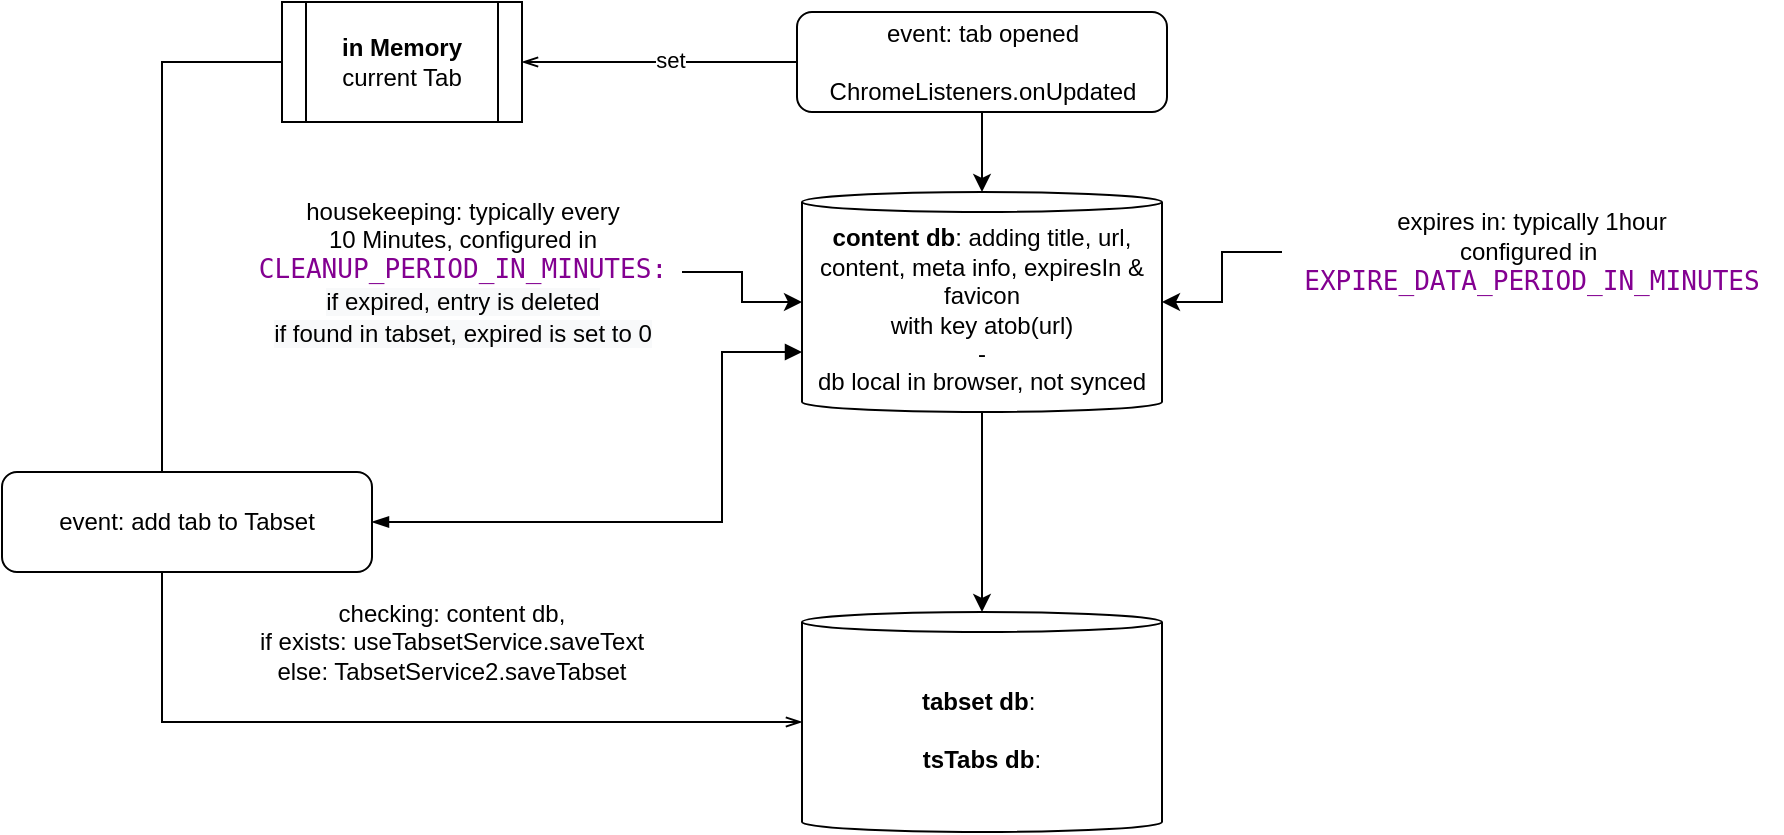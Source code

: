 <mxfile version="20.5.3" type="embed"><diagram name="Seite-1" id="Afa9OzGU9VT6Kw_RbNjM"><mxGraphModel dx="1579" dy="385" grid="1" gridSize="10" guides="1" tooltips="1" connect="1" arrows="1" fold="1" page="1" pageScale="1" pageWidth="827" pageHeight="1169" math="0" shadow="0"><root><mxCell id="0"/><mxCell id="1" parent="0"/><mxCell id="16" style="edgeStyle=orthogonalEdgeStyle;rounded=0;orthogonalLoop=1;jettySize=auto;html=1;exitX=0;exitY=0.5;exitDx=0;exitDy=0;entryX=1;entryY=0.5;entryDx=0;entryDy=0;strokeColor=default;endArrow=openThin;endFill=0;" edge="1" parent="1" source="21zig455Lk8CdIAZ-2xM-1" target="15"><mxGeometry relative="1" as="geometry"/></mxCell><mxCell id="17" value="set" style="edgeLabel;html=1;align=center;verticalAlign=middle;resizable=0;points=[];" vertex="1" connectable="0" parent="16"><mxGeometry x="-0.069" y="-1" relative="1" as="geometry"><mxPoint as="offset"/></mxGeometry></mxCell><mxCell id="21zig455Lk8CdIAZ-2xM-1" value="event: tab opened&lt;br&gt;&lt;br&gt;ChromeListeners.onUpdated" style="rounded=1;whiteSpace=wrap;html=1;" parent="1" vertex="1"><mxGeometry x="247.5" y="200" width="185" height="50" as="geometry"/></mxCell><mxCell id="11" style="edgeStyle=orthogonalEdgeStyle;rounded=0;orthogonalLoop=1;jettySize=auto;html=1;entryX=0.5;entryY=0;entryDx=0;entryDy=0;entryPerimeter=0;" edge="1" parent="1" source="3" target="10"><mxGeometry relative="1" as="geometry"/></mxCell><mxCell id="3" value="&lt;b&gt;content db&lt;/b&gt;: adding title, url, content, meta info, expiresIn &amp;amp; favicon&lt;br&gt;with key atob(url)&lt;br&gt;-&lt;br&gt;db local in browser, not synced&lt;br&gt;" style="shape=cylinder3;whiteSpace=wrap;html=1;boundedLbl=1;backgroundOutline=1;size=5;" parent="1" vertex="1"><mxGeometry x="250" y="290" width="180" height="110" as="geometry"/></mxCell><mxCell id="4" value="" style="endArrow=classic;html=1;rounded=0;entryX=0.5;entryY=0;entryDx=0;entryDy=0;entryPerimeter=0;" parent="1" source="21zig455Lk8CdIAZ-2xM-1" target="3" edge="1"><mxGeometry width="50" height="50" relative="1" as="geometry"><mxPoint x="250" y="360" as="sourcePoint"/><mxPoint x="300" y="310" as="targetPoint"/></mxGeometry></mxCell><mxCell id="6" style="edgeStyle=orthogonalEdgeStyle;rounded=0;orthogonalLoop=1;jettySize=auto;html=1;exitX=0;exitY=0.5;exitDx=0;exitDy=0;entryX=1;entryY=0.5;entryDx=0;entryDy=0;entryPerimeter=0;" parent="1" source="5" target="3" edge="1"><mxGeometry relative="1" as="geometry"/></mxCell><mxCell id="5" value="expires in: typically 1hour&lt;br&gt;configured in&amp;nbsp;&lt;br&gt;&lt;div style=&quot;background-color: rgb(255, 255, 255); color: rgb(8, 8, 8); font-family: &amp;quot;JetBrains Mono&amp;quot;, monospace; font-size: 9.8pt;&quot;&gt;&lt;span style=&quot;color:#830091;&quot;&gt;EXPIRE_DATA_PERIOD_IN_MINUTES&lt;/span&gt;&lt;/div&gt;" style="text;html=1;strokeColor=none;fillColor=none;align=center;verticalAlign=middle;whiteSpace=wrap;rounded=0;" parent="1" vertex="1"><mxGeometry x="490" y="280" width="250" height="80" as="geometry"/></mxCell><mxCell id="8" style="edgeStyle=orthogonalEdgeStyle;rounded=0;orthogonalLoop=1;jettySize=auto;html=1;exitX=1;exitY=0.5;exitDx=0;exitDy=0;" edge="1" parent="1" source="7" target="3"><mxGeometry relative="1" as="geometry"/></mxCell><mxCell id="7" value="housekeeping: typically every&lt;br&gt;10 Minutes, configured in&lt;br&gt;&lt;div style=&quot;background-color: rgb(255, 255, 255); color: rgb(8, 8, 8); font-family: &amp;quot;JetBrains Mono&amp;quot;, monospace; font-size: 9.8pt;&quot;&gt;&lt;span style=&quot;color:#830091;&quot;&gt;CLEANUP_PERIOD_IN_MINUTES:&lt;br&gt;&lt;/span&gt;&lt;span style=&quot;color: rgb(0, 0, 0); font-family: Helvetica; font-size: 12px; background-color: rgb(248, 249, 250);&quot;&gt;if expired, entry is deleted&lt;/span&gt;&lt;span style=&quot;color:#830091;&quot;&gt;&lt;br&gt;&lt;/span&gt;&lt;/div&gt;&lt;div style=&quot;background-color: rgb(255, 255, 255); color: rgb(8, 8, 8); font-family: &amp;quot;JetBrains Mono&amp;quot;, monospace; font-size: 9.8pt;&quot;&gt;&lt;span style=&quot;color: rgb(0, 0, 0); font-family: Helvetica; font-size: 12px; background-color: rgb(248, 249, 250);&quot;&gt;if found in tabset, expired is set to 0&lt;/span&gt;&lt;/div&gt;" style="text;html=1;strokeColor=none;fillColor=none;align=center;verticalAlign=middle;whiteSpace=wrap;rounded=0;" parent="1" vertex="1"><mxGeometry x="-29" y="290" width="219" height="80" as="geometry"/></mxCell><mxCell id="13" style="edgeStyle=orthogonalEdgeStyle;orthogonalLoop=1;jettySize=auto;html=1;exitX=1;exitY=0.5;exitDx=0;exitDy=0;strokeColor=default;rounded=0;endArrow=block;endFill=1;entryX=0;entryY=0;entryDx=0;entryDy=80;entryPerimeter=0;startArrow=blockThin;startFill=1;" edge="1" parent="1" source="9" target="3"><mxGeometry relative="1" as="geometry"><mxPoint x="340.5" y="480" as="targetPoint"/><Array as="points"><mxPoint x="210" y="455"/><mxPoint x="210" y="370"/></Array></mxGeometry></mxCell><mxCell id="10" value="&lt;b&gt;tabset db&lt;/b&gt;:&amp;nbsp;&lt;br&gt;&lt;br&gt;&lt;b&gt;tsTabs db&lt;/b&gt;:" style="shape=cylinder3;whiteSpace=wrap;html=1;boundedLbl=1;backgroundOutline=1;size=5;" vertex="1" parent="1"><mxGeometry x="250" y="500" width="180" height="110" as="geometry"/></mxCell><mxCell id="18" style="edgeStyle=orthogonalEdgeStyle;rounded=0;orthogonalLoop=1;jettySize=auto;html=1;exitX=0;exitY=0.5;exitDx=0;exitDy=0;entryX=0;entryY=0.5;entryDx=0;entryDy=0;entryPerimeter=0;strokeColor=default;endArrow=openThin;endFill=0;" edge="1" parent="1" source="15" target="10"><mxGeometry relative="1" as="geometry"><Array as="points"><mxPoint x="-70" y="225"/><mxPoint x="-70" y="555"/></Array></mxGeometry></mxCell><mxCell id="15" value="&lt;b&gt;in Memory&lt;/b&gt;&lt;br&gt;current Tab" style="shape=process;whiteSpace=wrap;html=1;backgroundOutline=1;" vertex="1" parent="1"><mxGeometry x="-10" y="195" width="120" height="60" as="geometry"/></mxCell><mxCell id="9" value="event: add tab to Tabset" style="rounded=1;whiteSpace=wrap;html=1;" vertex="1" parent="1"><mxGeometry x="-150" y="430" width="185" height="50" as="geometry"/></mxCell><mxCell id="19" value="checking: content db, &lt;br&gt;if exists: useTabsetService.saveText&lt;br&gt;else: TabsetService2.saveTabset" style="text;html=1;strokeColor=none;fillColor=none;align=center;verticalAlign=middle;whiteSpace=wrap;rounded=0;" vertex="1" parent="1"><mxGeometry x="-40" y="500" width="230" height="30" as="geometry"/></mxCell></root></mxGraphModel></diagram></mxfile>